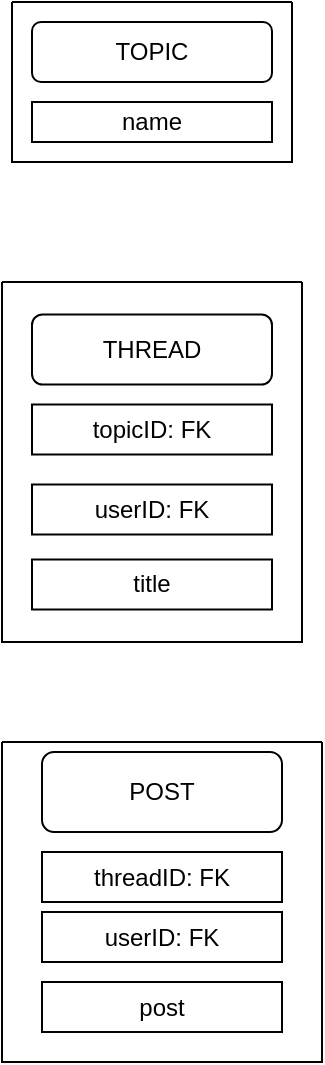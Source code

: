 <mxfile version="15.4.0" type="device"><diagram id="DGj61EaEVaoGf1rEKzWH" name="Page-1"><mxGraphModel dx="1422" dy="822" grid="1" gridSize="10" guides="1" tooltips="1" connect="1" arrows="1" fold="1" page="1" pageScale="1" pageWidth="850" pageHeight="1100" math="0" shadow="0"><root><mxCell id="0"/><mxCell id="1" parent="0"/><mxCell id="obZ5edENd8IYeTI8hfqE-3" value="" style="swimlane;startSize=0;" vertex="1" parent="1"><mxGeometry x="85" y="70" width="140" height="80" as="geometry"/></mxCell><mxCell id="obZ5edENd8IYeTI8hfqE-1" value="TOPIC" style="rounded=1;whiteSpace=wrap;html=1;" vertex="1" parent="obZ5edENd8IYeTI8hfqE-3"><mxGeometry x="10" y="10" width="120" height="30" as="geometry"/></mxCell><mxCell id="obZ5edENd8IYeTI8hfqE-2" value="name" style="rounded=0;whiteSpace=wrap;html=1;" vertex="1" parent="obZ5edENd8IYeTI8hfqE-3"><mxGeometry x="10" y="50" width="120" height="20" as="geometry"/></mxCell><mxCell id="obZ5edENd8IYeTI8hfqE-8" value="" style="swimlane;startSize=0;" vertex="1" parent="1"><mxGeometry x="80" y="210" width="150" height="180" as="geometry"/></mxCell><mxCell id="obZ5edENd8IYeTI8hfqE-4" value="THREAD" style="rounded=1;whiteSpace=wrap;html=1;" vertex="1" parent="obZ5edENd8IYeTI8hfqE-8"><mxGeometry x="15" y="16.25" width="120" height="35" as="geometry"/></mxCell><mxCell id="obZ5edENd8IYeTI8hfqE-5" value="topicID: FK" style="rounded=0;whiteSpace=wrap;html=1;" vertex="1" parent="obZ5edENd8IYeTI8hfqE-8"><mxGeometry x="15" y="61.25" width="120" height="25" as="geometry"/></mxCell><mxCell id="obZ5edENd8IYeTI8hfqE-6" value="userID: FK" style="rounded=0;whiteSpace=wrap;html=1;" vertex="1" parent="obZ5edENd8IYeTI8hfqE-8"><mxGeometry x="15" y="101.25" width="120" height="25" as="geometry"/></mxCell><mxCell id="obZ5edENd8IYeTI8hfqE-7" value="title" style="rounded=0;whiteSpace=wrap;html=1;" vertex="1" parent="obZ5edENd8IYeTI8hfqE-8"><mxGeometry x="15" y="138.75" width="120" height="25" as="geometry"/></mxCell><mxCell id="obZ5edENd8IYeTI8hfqE-13" value="" style="swimlane;startSize=0;rounded=0;html=1;" vertex="1" parent="1"><mxGeometry x="80" y="440" width="160" height="160" as="geometry"/></mxCell><mxCell id="obZ5edENd8IYeTI8hfqE-9" value="POST" style="rounded=1;whiteSpace=wrap;html=1;" vertex="1" parent="obZ5edENd8IYeTI8hfqE-13"><mxGeometry x="20" y="5" width="120" height="40" as="geometry"/></mxCell><mxCell id="obZ5edENd8IYeTI8hfqE-10" value="threadID: FK" style="rounded=0;whiteSpace=wrap;html=1;" vertex="1" parent="obZ5edENd8IYeTI8hfqE-13"><mxGeometry x="20" y="55" width="120" height="25" as="geometry"/></mxCell><mxCell id="obZ5edENd8IYeTI8hfqE-11" value="userID: FK" style="rounded=0;whiteSpace=wrap;html=1;" vertex="1" parent="obZ5edENd8IYeTI8hfqE-13"><mxGeometry x="20" y="85" width="120" height="25" as="geometry"/></mxCell><mxCell id="obZ5edENd8IYeTI8hfqE-12" value="post" style="rounded=0;whiteSpace=wrap;html=1;" vertex="1" parent="obZ5edENd8IYeTI8hfqE-13"><mxGeometry x="20" y="120" width="120" height="25" as="geometry"/></mxCell></root></mxGraphModel></diagram></mxfile>